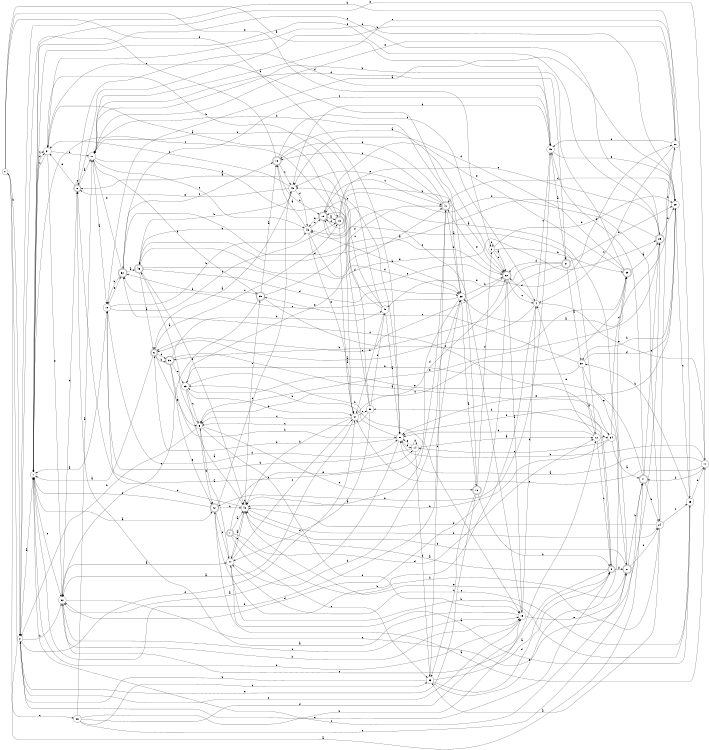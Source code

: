 digraph n43_2 {
__start0 [label="" shape="none"];

rankdir=LR;
size="8,5";

s0 [style="filled", color="black", fillcolor="white" shape="circle", label="0"];
s1 [style="filled", color="black", fillcolor="white" shape="circle", label="1"];
s2 [style="filled", color="black", fillcolor="white" shape="circle", label="2"];
s3 [style="filled", color="black", fillcolor="white" shape="circle", label="3"];
s4 [style="filled", color="black", fillcolor="white" shape="circle", label="4"];
s5 [style="filled", color="black", fillcolor="white" shape="circle", label="5"];
s6 [style="rounded,filled", color="black", fillcolor="white" shape="doublecircle", label="6"];
s7 [style="rounded,filled", color="black", fillcolor="white" shape="doublecircle", label="7"];
s8 [style="rounded,filled", color="black", fillcolor="white" shape="doublecircle", label="8"];
s9 [style="rounded,filled", color="black", fillcolor="white" shape="doublecircle", label="9"];
s10 [style="filled", color="black", fillcolor="white" shape="circle", label="10"];
s11 [style="filled", color="black", fillcolor="white" shape="circle", label="11"];
s12 [style="filled", color="black", fillcolor="white" shape="circle", label="12"];
s13 [style="rounded,filled", color="black", fillcolor="white" shape="doublecircle", label="13"];
s14 [style="filled", color="black", fillcolor="white" shape="circle", label="14"];
s15 [style="rounded,filled", color="black", fillcolor="white" shape="doublecircle", label="15"];
s16 [style="rounded,filled", color="black", fillcolor="white" shape="doublecircle", label="16"];
s17 [style="filled", color="black", fillcolor="white" shape="circle", label="17"];
s18 [style="rounded,filled", color="black", fillcolor="white" shape="doublecircle", label="18"];
s19 [style="filled", color="black", fillcolor="white" shape="circle", label="19"];
s20 [style="filled", color="black", fillcolor="white" shape="circle", label="20"];
s21 [style="rounded,filled", color="black", fillcolor="white" shape="doublecircle", label="21"];
s22 [style="rounded,filled", color="black", fillcolor="white" shape="doublecircle", label="22"];
s23 [style="filled", color="black", fillcolor="white" shape="circle", label="23"];
s24 [style="filled", color="black", fillcolor="white" shape="circle", label="24"];
s25 [style="rounded,filled", color="black", fillcolor="white" shape="doublecircle", label="25"];
s26 [style="filled", color="black", fillcolor="white" shape="circle", label="26"];
s27 [style="rounded,filled", color="black", fillcolor="white" shape="doublecircle", label="27"];
s28 [style="filled", color="black", fillcolor="white" shape="circle", label="28"];
s29 [style="rounded,filled", color="black", fillcolor="white" shape="doublecircle", label="29"];
s30 [style="filled", color="black", fillcolor="white" shape="circle", label="30"];
s31 [style="filled", color="black", fillcolor="white" shape="circle", label="31"];
s32 [style="filled", color="black", fillcolor="white" shape="circle", label="32"];
s33 [style="filled", color="black", fillcolor="white" shape="circle", label="33"];
s34 [style="filled", color="black", fillcolor="white" shape="circle", label="34"];
s35 [style="filled", color="black", fillcolor="white" shape="circle", label="35"];
s36 [style="rounded,filled", color="black", fillcolor="white" shape="doublecircle", label="36"];
s37 [style="filled", color="black", fillcolor="white" shape="circle", label="37"];
s38 [style="filled", color="black", fillcolor="white" shape="circle", label="38"];
s39 [style="rounded,filled", color="black", fillcolor="white" shape="doublecircle", label="39"];
s40 [style="filled", color="black", fillcolor="white" shape="circle", label="40"];
s41 [style="rounded,filled", color="black", fillcolor="white" shape="doublecircle", label="41"];
s42 [style="rounded,filled", color="black", fillcolor="white" shape="doublecircle", label="42"];
s43 [style="filled", color="black", fillcolor="white" shape="circle", label="43"];
s44 [style="filled", color="black", fillcolor="white" shape="circle", label="44"];
s45 [style="filled", color="black", fillcolor="white" shape="circle", label="45"];
s46 [style="filled", color="black", fillcolor="white" shape="circle", label="46"];
s47 [style="rounded,filled", color="black", fillcolor="white" shape="doublecircle", label="47"];
s48 [style="filled", color="black", fillcolor="white" shape="circle", label="48"];
s49 [style="rounded,filled", color="black", fillcolor="white" shape="doublecircle", label="49"];
s50 [style="filled", color="black", fillcolor="white" shape="circle", label="50"];
s51 [style="filled", color="black", fillcolor="white" shape="circle", label="51"];
s52 [style="rounded,filled", color="black", fillcolor="white" shape="doublecircle", label="52"];
s0 -> s45 [label="a"];
s0 -> s2 [label="b"];
s0 -> s26 [label="c"];
s0 -> s51 [label="d"];
s0 -> s3 [label="e"];
s1 -> s42 [label="a"];
s1 -> s38 [label="b"];
s1 -> s31 [label="c"];
s1 -> s31 [label="d"];
s1 -> s32 [label="e"];
s2 -> s1 [label="a"];
s2 -> s32 [label="b"];
s2 -> s19 [label="c"];
s2 -> s37 [label="d"];
s2 -> s9 [label="e"];
s3 -> s22 [label="a"];
s3 -> s29 [label="b"];
s3 -> s22 [label="c"];
s3 -> s28 [label="d"];
s3 -> s3 [label="e"];
s4 -> s6 [label="a"];
s4 -> s42 [label="b"];
s4 -> s45 [label="c"];
s4 -> s22 [label="d"];
s4 -> s11 [label="e"];
s5 -> s49 [label="a"];
s5 -> s2 [label="b"];
s5 -> s16 [label="c"];
s5 -> s19 [label="d"];
s5 -> s42 [label="e"];
s6 -> s1 [label="a"];
s6 -> s36 [label="b"];
s6 -> s13 [label="c"];
s6 -> s36 [label="d"];
s6 -> s5 [label="e"];
s7 -> s40 [label="a"];
s7 -> s27 [label="b"];
s7 -> s33 [label="c"];
s7 -> s12 [label="d"];
s7 -> s14 [label="e"];
s8 -> s17 [label="a"];
s8 -> s20 [label="b"];
s8 -> s8 [label="c"];
s8 -> s45 [label="d"];
s8 -> s31 [label="e"];
s9 -> s40 [label="a"];
s9 -> s50 [label="b"];
s9 -> s52 [label="c"];
s9 -> s27 [label="d"];
s9 -> s32 [label="e"];
s10 -> s1 [label="a"];
s10 -> s46 [label="b"];
s10 -> s13 [label="c"];
s10 -> s51 [label="d"];
s10 -> s52 [label="e"];
s11 -> s51 [label="a"];
s11 -> s51 [label="b"];
s11 -> s37 [label="c"];
s11 -> s41 [label="d"];
s11 -> s1 [label="e"];
s12 -> s46 [label="a"];
s12 -> s34 [label="b"];
s12 -> s9 [label="c"];
s12 -> s51 [label="d"];
s12 -> s4 [label="e"];
s13 -> s37 [label="a"];
s13 -> s22 [label="b"];
s13 -> s1 [label="c"];
s13 -> s15 [label="d"];
s13 -> s25 [label="e"];
s14 -> s12 [label="a"];
s14 -> s10 [label="b"];
s14 -> s14 [label="c"];
s14 -> s33 [label="d"];
s14 -> s51 [label="e"];
s15 -> s13 [label="a"];
s15 -> s38 [label="b"];
s15 -> s47 [label="c"];
s15 -> s24 [label="d"];
s15 -> s46 [label="e"];
s16 -> s31 [label="a"];
s16 -> s9 [label="b"];
s16 -> s33 [label="c"];
s16 -> s3 [label="d"];
s16 -> s2 [label="e"];
s17 -> s10 [label="a"];
s17 -> s39 [label="b"];
s17 -> s46 [label="c"];
s17 -> s21 [label="d"];
s17 -> s37 [label="e"];
s18 -> s22 [label="a"];
s18 -> s15 [label="b"];
s18 -> s43 [label="c"];
s18 -> s4 [label="d"];
s18 -> s2 [label="e"];
s19 -> s8 [label="a"];
s19 -> s1 [label="b"];
s19 -> s15 [label="c"];
s19 -> s4 [label="d"];
s19 -> s27 [label="e"];
s20 -> s38 [label="a"];
s20 -> s2 [label="b"];
s20 -> s4 [label="c"];
s20 -> s45 [label="d"];
s20 -> s17 [label="e"];
s21 -> s30 [label="a"];
s21 -> s28 [label="b"];
s21 -> s6 [label="c"];
s21 -> s22 [label="d"];
s21 -> s48 [label="e"];
s22 -> s19 [label="a"];
s22 -> s36 [label="b"];
s22 -> s4 [label="c"];
s22 -> s32 [label="d"];
s22 -> s47 [label="e"];
s23 -> s40 [label="a"];
s23 -> s19 [label="b"];
s23 -> s5 [label="c"];
s23 -> s37 [label="d"];
s23 -> s47 [label="e"];
s24 -> s33 [label="a"];
s24 -> s20 [label="b"];
s24 -> s35 [label="c"];
s24 -> s40 [label="d"];
s24 -> s40 [label="e"];
s25 -> s49 [label="a"];
s25 -> s28 [label="b"];
s25 -> s1 [label="c"];
s25 -> s1 [label="d"];
s25 -> s5 [label="e"];
s26 -> s17 [label="a"];
s26 -> s12 [label="b"];
s26 -> s33 [label="c"];
s26 -> s19 [label="d"];
s26 -> s41 [label="e"];
s27 -> s46 [label="a"];
s27 -> s41 [label="b"];
s27 -> s1 [label="c"];
s27 -> s40 [label="d"];
s27 -> s24 [label="e"];
s28 -> s10 [label="a"];
s28 -> s30 [label="b"];
s28 -> s35 [label="c"];
s28 -> s47 [label="d"];
s28 -> s51 [label="e"];
s29 -> s25 [label="a"];
s29 -> s17 [label="b"];
s29 -> s5 [label="c"];
s29 -> s43 [label="d"];
s29 -> s15 [label="e"];
s30 -> s12 [label="a"];
s30 -> s23 [label="b"];
s30 -> s39 [label="c"];
s30 -> s28 [label="d"];
s30 -> s27 [label="e"];
s31 -> s13 [label="a"];
s31 -> s17 [label="b"];
s31 -> s1 [label="c"];
s31 -> s28 [label="d"];
s31 -> s32 [label="e"];
s32 -> s44 [label="a"];
s32 -> s19 [label="b"];
s32 -> s25 [label="c"];
s32 -> s8 [label="d"];
s32 -> s19 [label="e"];
s33 -> s9 [label="a"];
s33 -> s2 [label="b"];
s33 -> s47 [label="c"];
s33 -> s9 [label="d"];
s33 -> s29 [label="e"];
s34 -> s41 [label="a"];
s34 -> s40 [label="b"];
s34 -> s14 [label="c"];
s34 -> s29 [label="d"];
s34 -> s51 [label="e"];
s35 -> s44 [label="a"];
s35 -> s30 [label="b"];
s35 -> s44 [label="c"];
s35 -> s11 [label="d"];
s35 -> s17 [label="e"];
s36 -> s34 [label="a"];
s36 -> s51 [label="b"];
s36 -> s23 [label="c"];
s36 -> s48 [label="d"];
s36 -> s42 [label="e"];
s37 -> s32 [label="a"];
s37 -> s40 [label="b"];
s37 -> s5 [label="c"];
s37 -> s22 [label="d"];
s37 -> s50 [label="e"];
s38 -> s16 [label="a"];
s38 -> s22 [label="b"];
s38 -> s52 [label="c"];
s38 -> s17 [label="d"];
s38 -> s8 [label="e"];
s39 -> s18 [label="a"];
s39 -> s52 [label="b"];
s39 -> s29 [label="c"];
s39 -> s47 [label="d"];
s39 -> s32 [label="e"];
s40 -> s44 [label="a"];
s40 -> s24 [label="b"];
s40 -> s40 [label="c"];
s40 -> s10 [label="d"];
s40 -> s39 [label="e"];
s41 -> s0 [label="a"];
s41 -> s24 [label="b"];
s41 -> s25 [label="c"];
s41 -> s45 [label="d"];
s41 -> s23 [label="e"];
s42 -> s11 [label="a"];
s42 -> s40 [label="b"];
s42 -> s43 [label="c"];
s42 -> s1 [label="d"];
s42 -> s44 [label="e"];
s43 -> s6 [label="a"];
s43 -> s49 [label="b"];
s43 -> s31 [label="c"];
s43 -> s46 [label="d"];
s43 -> s8 [label="e"];
s44 -> s5 [label="a"];
s44 -> s35 [label="b"];
s44 -> s37 [label="c"];
s44 -> s38 [label="d"];
s44 -> s40 [label="e"];
s45 -> s21 [label="a"];
s45 -> s42 [label="b"];
s45 -> s52 [label="c"];
s45 -> s43 [label="d"];
s45 -> s28 [label="e"];
s46 -> s18 [label="a"];
s46 -> s49 [label="b"];
s46 -> s15 [label="c"];
s46 -> s38 [label="d"];
s46 -> s37 [label="e"];
s47 -> s40 [label="a"];
s47 -> s38 [label="b"];
s47 -> s18 [label="c"];
s47 -> s18 [label="d"];
s47 -> s43 [label="e"];
s48 -> s51 [label="a"];
s48 -> s37 [label="b"];
s48 -> s15 [label="c"];
s48 -> s15 [label="d"];
s48 -> s17 [label="e"];
s49 -> s6 [label="a"];
s49 -> s40 [label="b"];
s49 -> s20 [label="c"];
s49 -> s38 [label="d"];
s49 -> s25 [label="e"];
s50 -> s8 [label="a"];
s50 -> s31 [label="b"];
s50 -> s5 [label="c"];
s50 -> s44 [label="d"];
s50 -> s48 [label="e"];
s51 -> s32 [label="a"];
s51 -> s23 [label="b"];
s51 -> s43 [label="c"];
s51 -> s6 [label="d"];
s51 -> s14 [label="e"];
s52 -> s49 [label="a"];
s52 -> s10 [label="b"];
s52 -> s18 [label="c"];
s52 -> s22 [label="d"];
s52 -> s17 [label="e"];

}